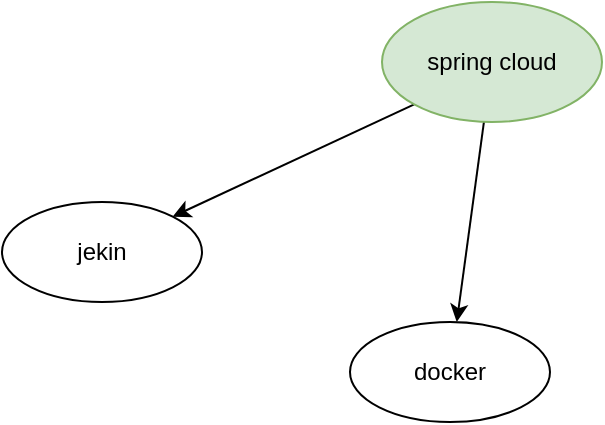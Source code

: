 <mxfile version="15.4.0" type="device"><diagram id="L0qiX3RPgtCnG5Whgd_D" name="第 1 页"><mxGraphModel dx="1086" dy="798" grid="1" gridSize="10" guides="1" tooltips="1" connect="1" arrows="1" fold="1" page="1" pageScale="1" pageWidth="827" pageHeight="1169" math="0" shadow="0"><root><mxCell id="0"/><mxCell id="1" parent="0"/><mxCell id="dEWFMQDQKejMIEqkIxnt-6" style="rounded=0;orthogonalLoop=1;jettySize=auto;html=1;exitX=0;exitY=1;exitDx=0;exitDy=0;entryX=1;entryY=0;entryDx=0;entryDy=0;" edge="1" parent="1" source="dEWFMQDQKejMIEqkIxnt-4" target="dEWFMQDQKejMIEqkIxnt-5"><mxGeometry relative="1" as="geometry"/></mxCell><mxCell id="dEWFMQDQKejMIEqkIxnt-8" style="edgeStyle=none;rounded=0;orthogonalLoop=1;jettySize=auto;html=1;" edge="1" parent="1" source="dEWFMQDQKejMIEqkIxnt-4" target="dEWFMQDQKejMIEqkIxnt-7"><mxGeometry relative="1" as="geometry"/></mxCell><mxCell id="dEWFMQDQKejMIEqkIxnt-4" value="spring cloud" style="ellipse;whiteSpace=wrap;html=1;fillColor=#d5e8d4;strokeColor=#82b366;" vertex="1" parent="1"><mxGeometry x="330" y="230" width="110" height="60" as="geometry"/></mxCell><mxCell id="dEWFMQDQKejMIEqkIxnt-5" value="jekin" style="ellipse;whiteSpace=wrap;html=1;" vertex="1" parent="1"><mxGeometry x="140" y="330" width="100" height="50" as="geometry"/></mxCell><mxCell id="dEWFMQDQKejMIEqkIxnt-7" value="docker" style="ellipse;whiteSpace=wrap;html=1;" vertex="1" parent="1"><mxGeometry x="314" y="390" width="100" height="50" as="geometry"/></mxCell></root></mxGraphModel></diagram></mxfile>